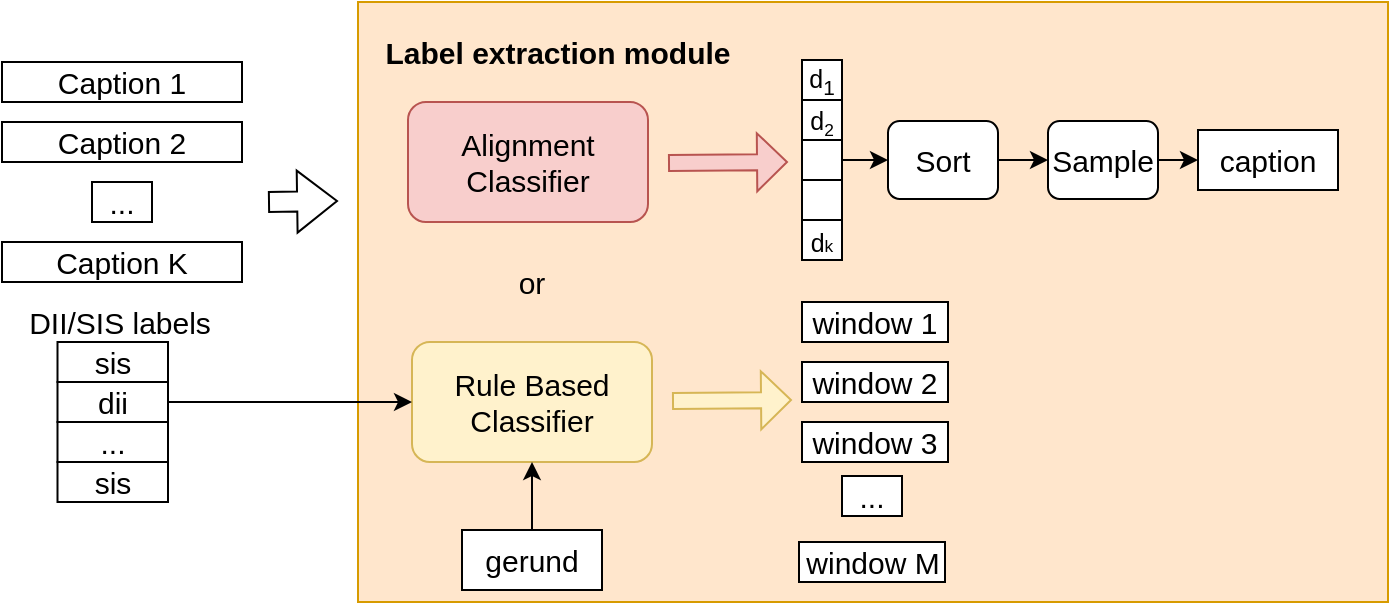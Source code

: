<mxfile version="16.6.4" type="github">
  <diagram id="gBuU46EulKbW19ak31R_" name="Page-1">
    <mxGraphModel dx="2276" dy="803" grid="1" gridSize="10" guides="1" tooltips="1" connect="1" arrows="1" fold="1" page="1" pageScale="1" pageWidth="850" pageHeight="1100" math="0" shadow="0">
      <root>
        <mxCell id="0" />
        <mxCell id="1" parent="0" />
        <mxCell id="VhBcvQ_YeR1JXrxipqVF-1" value="" style="rounded=0;whiteSpace=wrap;html=1;fillColor=#ffe6cc;strokeColor=#d79b00;" vertex="1" parent="1">
          <mxGeometry x="125" y="410" width="515" height="300" as="geometry" />
        </mxCell>
        <mxCell id="VhBcvQ_YeR1JXrxipqVF-3" value="Label extraction module" style="text;html=1;strokeColor=none;fillColor=none;align=center;verticalAlign=middle;whiteSpace=wrap;rounded=0;fontStyle=1;fontSize=15;" vertex="1" parent="1">
          <mxGeometry x="125" y="420" width="200" height="30" as="geometry" />
        </mxCell>
        <mxCell id="VhBcvQ_YeR1JXrxipqVF-8" value="Caption 1" style="rounded=0;whiteSpace=wrap;html=1;fontSize=15;" vertex="1" parent="1">
          <mxGeometry x="-53" y="440" width="120" height="20" as="geometry" />
        </mxCell>
        <mxCell id="VhBcvQ_YeR1JXrxipqVF-9" value="Caption 2" style="rounded=0;whiteSpace=wrap;html=1;fontSize=15;" vertex="1" parent="1">
          <mxGeometry x="-53" y="470" width="120" height="20" as="geometry" />
        </mxCell>
        <mxCell id="VhBcvQ_YeR1JXrxipqVF-10" value="Caption K" style="rounded=0;whiteSpace=wrap;html=1;fontSize=15;" vertex="1" parent="1">
          <mxGeometry x="-53" y="530" width="120" height="20" as="geometry" />
        </mxCell>
        <mxCell id="VhBcvQ_YeR1JXrxipqVF-12" value="..." style="rounded=0;whiteSpace=wrap;html=1;fontSize=15;verticalAlign=middle;spacing=0;" vertex="1" parent="1">
          <mxGeometry x="-8" y="500" width="30" height="20" as="geometry" />
        </mxCell>
        <mxCell id="VhBcvQ_YeR1JXrxipqVF-13" value="Rule Based Classifier" style="rounded=1;whiteSpace=wrap;html=1;fontSize=15;fillColor=#fff2cc;strokeColor=#d6b656;" vertex="1" parent="1">
          <mxGeometry x="152" y="580" width="120" height="60" as="geometry" />
        </mxCell>
        <mxCell id="VhBcvQ_YeR1JXrxipqVF-14" value="Alignment Classifier" style="rounded=1;whiteSpace=wrap;html=1;fontSize=15;fillColor=#f8cecc;strokeColor=#b85450;" vertex="1" parent="1">
          <mxGeometry x="150" y="460" width="120" height="60" as="geometry" />
        </mxCell>
        <mxCell id="VhBcvQ_YeR1JXrxipqVF-15" value="" style="shape=flexArrow;endArrow=classic;html=1;rounded=0;fontSize=15;width=10;endSize=6.31;" edge="1" parent="1">
          <mxGeometry width="50" height="50" relative="1" as="geometry">
            <mxPoint x="80" y="510" as="sourcePoint" />
            <mxPoint x="115" y="509.5" as="targetPoint" />
          </mxGeometry>
        </mxCell>
        <mxCell id="VhBcvQ_YeR1JXrxipqVF-21" value="" style="group" vertex="1" connectable="0" parent="1">
          <mxGeometry x="347" y="439" width="20" height="100" as="geometry" />
        </mxCell>
        <mxCell id="VhBcvQ_YeR1JXrxipqVF-16" value="" style="rounded=0;whiteSpace=wrap;html=1;fontSize=15;" vertex="1" parent="VhBcvQ_YeR1JXrxipqVF-21">
          <mxGeometry width="20" height="20" as="geometry" />
        </mxCell>
        <mxCell id="VhBcvQ_YeR1JXrxipqVF-17" value="" style="rounded=0;whiteSpace=wrap;html=1;fontSize=15;" vertex="1" parent="VhBcvQ_YeR1JXrxipqVF-21">
          <mxGeometry y="20" width="20" height="20" as="geometry" />
        </mxCell>
        <mxCell id="VhBcvQ_YeR1JXrxipqVF-18" value="" style="rounded=0;whiteSpace=wrap;html=1;fontSize=15;" vertex="1" parent="VhBcvQ_YeR1JXrxipqVF-21">
          <mxGeometry y="40" width="20" height="20" as="geometry" />
        </mxCell>
        <mxCell id="VhBcvQ_YeR1JXrxipqVF-19" value="" style="rounded=0;whiteSpace=wrap;html=1;fontSize=15;" vertex="1" parent="VhBcvQ_YeR1JXrxipqVF-21">
          <mxGeometry y="60" width="20" height="20" as="geometry" />
        </mxCell>
        <mxCell id="VhBcvQ_YeR1JXrxipqVF-20" value="" style="rounded=0;whiteSpace=wrap;html=1;fontSize=15;" vertex="1" parent="VhBcvQ_YeR1JXrxipqVF-21">
          <mxGeometry y="80" width="20" height="20" as="geometry" />
        </mxCell>
        <mxCell id="VhBcvQ_YeR1JXrxipqVF-24" value="&lt;span style=&quot;font-size: 12.5px&quot;&gt;d&lt;sub&gt;1&lt;/sub&gt;&lt;/span&gt;" style="text;html=1;strokeColor=none;fillColor=none;align=center;verticalAlign=middle;whiteSpace=wrap;rounded=0;fontSize=15;" vertex="1" parent="VhBcvQ_YeR1JXrxipqVF-21">
          <mxGeometry width="20" height="20" as="geometry" />
        </mxCell>
        <mxCell id="VhBcvQ_YeR1JXrxipqVF-32" value="&lt;span style=&quot;font-size: 12.5px&quot;&gt;d&lt;/span&gt;&lt;span style=&quot;font-size: 10.417px&quot;&gt;&lt;sub&gt;2&lt;/sub&gt;&lt;/span&gt;" style="text;html=1;strokeColor=none;fillColor=none;align=center;verticalAlign=middle;whiteSpace=wrap;rounded=0;fontSize=15;" vertex="1" parent="VhBcvQ_YeR1JXrxipqVF-21">
          <mxGeometry y="20" width="20" height="20" as="geometry" />
        </mxCell>
        <mxCell id="VhBcvQ_YeR1JXrxipqVF-33" value="&lt;span style=&quot;font-size: 12.5px&quot;&gt;d&lt;/span&gt;&lt;span style=&quot;font-size: 8.681px&quot;&gt;k&lt;/span&gt;" style="text;html=1;strokeColor=none;fillColor=none;align=center;verticalAlign=middle;whiteSpace=wrap;rounded=0;fontSize=15;" vertex="1" parent="VhBcvQ_YeR1JXrxipqVF-21">
          <mxGeometry y="80" width="20" height="20" as="geometry" />
        </mxCell>
        <mxCell id="VhBcvQ_YeR1JXrxipqVF-34" value="" style="shape=flexArrow;endArrow=classic;html=1;rounded=0;fontSize=15;width=8;endSize=4.66;fillColor=#f8cecc;strokeColor=#b85450;" edge="1" parent="1">
          <mxGeometry width="50" height="50" relative="1" as="geometry">
            <mxPoint x="280" y="490.5" as="sourcePoint" />
            <mxPoint x="340" y="490" as="targetPoint" />
          </mxGeometry>
        </mxCell>
        <mxCell id="VhBcvQ_YeR1JXrxipqVF-66" value="" style="edgeStyle=orthogonalEdgeStyle;rounded=0;orthogonalLoop=1;jettySize=auto;html=1;fontSize=15;" edge="1" parent="1" source="VhBcvQ_YeR1JXrxipqVF-35" target="VhBcvQ_YeR1JXrxipqVF-38">
          <mxGeometry relative="1" as="geometry" />
        </mxCell>
        <mxCell id="VhBcvQ_YeR1JXrxipqVF-35" value="Sort" style="rounded=1;whiteSpace=wrap;html=1;fontSize=15;" vertex="1" parent="1">
          <mxGeometry x="390" y="469.5" width="55" height="39" as="geometry" />
        </mxCell>
        <mxCell id="VhBcvQ_YeR1JXrxipqVF-70" style="edgeStyle=orthogonalEdgeStyle;rounded=0;orthogonalLoop=1;jettySize=auto;html=1;exitX=1;exitY=0.5;exitDx=0;exitDy=0;entryX=0;entryY=0.5;entryDx=0;entryDy=0;fontSize=15;" edge="1" parent="1" source="VhBcvQ_YeR1JXrxipqVF-38" target="VhBcvQ_YeR1JXrxipqVF-69">
          <mxGeometry relative="1" as="geometry" />
        </mxCell>
        <mxCell id="VhBcvQ_YeR1JXrxipqVF-38" value="Sample" style="rounded=1;whiteSpace=wrap;html=1;fontSize=15;" vertex="1" parent="1">
          <mxGeometry x="470" y="469.5" width="55" height="39" as="geometry" />
        </mxCell>
        <mxCell id="VhBcvQ_YeR1JXrxipqVF-41" value="" style="shape=flexArrow;endArrow=classic;html=1;rounded=0;fontSize=15;width=8;endSize=4.66;fillColor=#fff2cc;strokeColor=#d6b656;" edge="1" parent="1">
          <mxGeometry width="50" height="50" relative="1" as="geometry">
            <mxPoint x="282" y="609.5" as="sourcePoint" />
            <mxPoint x="342" y="609" as="targetPoint" />
          </mxGeometry>
        </mxCell>
        <mxCell id="VhBcvQ_YeR1JXrxipqVF-42" value="window 1" style="rounded=0;whiteSpace=wrap;html=1;fontSize=15;" vertex="1" parent="1">
          <mxGeometry x="347" y="560" width="73" height="20" as="geometry" />
        </mxCell>
        <mxCell id="VhBcvQ_YeR1JXrxipqVF-43" value="window 2" style="rounded=0;whiteSpace=wrap;html=1;fontSize=15;" vertex="1" parent="1">
          <mxGeometry x="347" y="590" width="73" height="20" as="geometry" />
        </mxCell>
        <mxCell id="VhBcvQ_YeR1JXrxipqVF-44" value="window 3" style="rounded=0;whiteSpace=wrap;html=1;fontSize=15;" vertex="1" parent="1">
          <mxGeometry x="347" y="620" width="73" height="20" as="geometry" />
        </mxCell>
        <mxCell id="VhBcvQ_YeR1JXrxipqVF-45" value="window M" style="rounded=0;whiteSpace=wrap;html=1;fontSize=15;" vertex="1" parent="1">
          <mxGeometry x="345.5" y="680" width="73" height="20" as="geometry" />
        </mxCell>
        <mxCell id="VhBcvQ_YeR1JXrxipqVF-46" value="..." style="rounded=0;whiteSpace=wrap;html=1;fontSize=15;verticalAlign=middle;spacing=0;" vertex="1" parent="1">
          <mxGeometry x="367" y="647" width="30" height="20" as="geometry" />
        </mxCell>
        <mxCell id="VhBcvQ_YeR1JXrxipqVF-52" value="" style="edgeStyle=orthogonalEdgeStyle;rounded=0;orthogonalLoop=1;jettySize=auto;html=1;fontSize=15;" edge="1" parent="1" source="VhBcvQ_YeR1JXrxipqVF-48" target="VhBcvQ_YeR1JXrxipqVF-13">
          <mxGeometry relative="1" as="geometry" />
        </mxCell>
        <mxCell id="VhBcvQ_YeR1JXrxipqVF-48" value="gerund" style="rounded=0;whiteSpace=wrap;html=1;fontSize=15;" vertex="1" parent="1">
          <mxGeometry x="177" y="674" width="70" height="30" as="geometry" />
        </mxCell>
        <mxCell id="VhBcvQ_YeR1JXrxipqVF-54" value="sis" style="rounded=0;whiteSpace=wrap;html=1;fontSize=15;" vertex="1" parent="1">
          <mxGeometry x="-25.25" y="580" width="55.25" height="20" as="geometry" />
        </mxCell>
        <mxCell id="VhBcvQ_YeR1JXrxipqVF-61" style="edgeStyle=orthogonalEdgeStyle;rounded=0;orthogonalLoop=1;jettySize=auto;html=1;entryX=0;entryY=0.5;entryDx=0;entryDy=0;fontSize=15;" edge="1" parent="1" source="VhBcvQ_YeR1JXrxipqVF-55" target="VhBcvQ_YeR1JXrxipqVF-13">
          <mxGeometry relative="1" as="geometry" />
        </mxCell>
        <mxCell id="VhBcvQ_YeR1JXrxipqVF-55" value="dii" style="rounded=0;whiteSpace=wrap;html=1;fontSize=15;" vertex="1" parent="1">
          <mxGeometry x="-25.25" y="600" width="55.25" height="20" as="geometry" />
        </mxCell>
        <mxCell id="VhBcvQ_YeR1JXrxipqVF-56" value="..." style="rounded=0;whiteSpace=wrap;html=1;fontSize=15;" vertex="1" parent="1">
          <mxGeometry x="-25.25" y="620" width="55.25" height="20" as="geometry" />
        </mxCell>
        <mxCell id="VhBcvQ_YeR1JXrxipqVF-57" value="sis" style="rounded=0;whiteSpace=wrap;html=1;fontSize=15;" vertex="1" parent="1">
          <mxGeometry x="-25.25" y="640" width="55.25" height="20" as="geometry" />
        </mxCell>
        <mxCell id="VhBcvQ_YeR1JXrxipqVF-59" value="DII/SIS labels" style="text;html=1;strokeColor=none;fillColor=none;align=center;verticalAlign=middle;whiteSpace=wrap;rounded=0;fontSize=15;" vertex="1" parent="1">
          <mxGeometry x="-53.0" y="555" width="117.62" height="30" as="geometry" />
        </mxCell>
        <mxCell id="VhBcvQ_YeR1JXrxipqVF-62" value="or" style="text;html=1;strokeColor=none;fillColor=none;align=center;verticalAlign=middle;whiteSpace=wrap;rounded=0;fontSize=15;" vertex="1" parent="1">
          <mxGeometry x="182" y="535" width="60" height="30" as="geometry" />
        </mxCell>
        <mxCell id="VhBcvQ_YeR1JXrxipqVF-68" style="edgeStyle=orthogonalEdgeStyle;rounded=0;orthogonalLoop=1;jettySize=auto;html=1;exitX=1;exitY=0.5;exitDx=0;exitDy=0;entryX=0;entryY=0.5;entryDx=0;entryDy=0;fontSize=15;" edge="1" parent="1" source="VhBcvQ_YeR1JXrxipqVF-18" target="VhBcvQ_YeR1JXrxipqVF-35">
          <mxGeometry relative="1" as="geometry" />
        </mxCell>
        <mxCell id="VhBcvQ_YeR1JXrxipqVF-69" value="caption" style="rounded=0;whiteSpace=wrap;html=1;fontSize=15;" vertex="1" parent="1">
          <mxGeometry x="545" y="474" width="70" height="30" as="geometry" />
        </mxCell>
      </root>
    </mxGraphModel>
  </diagram>
</mxfile>
